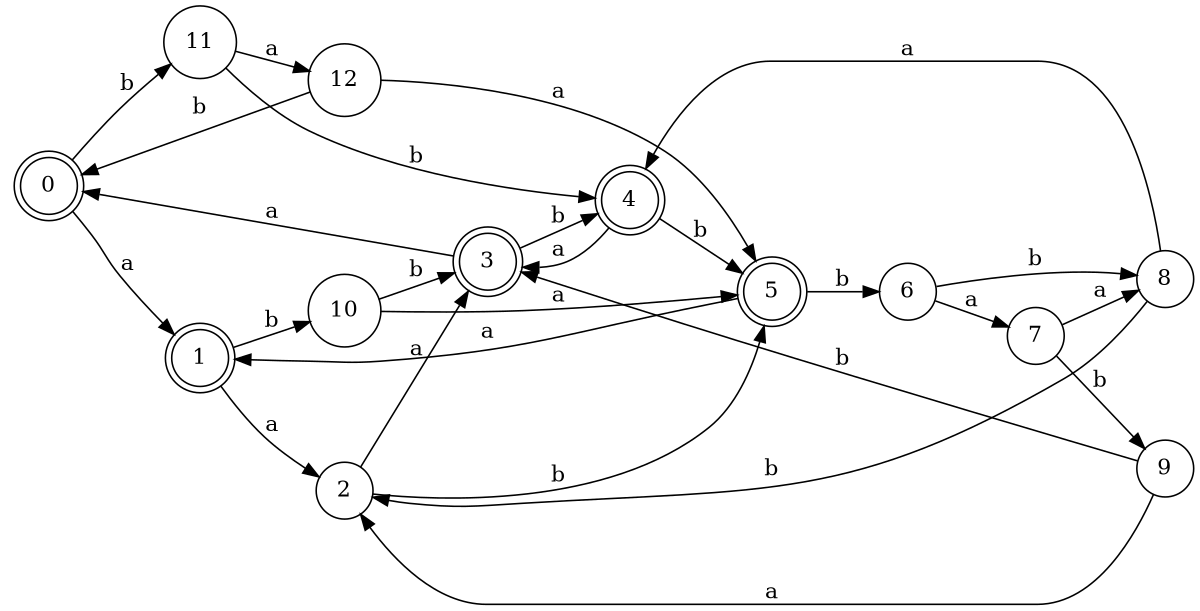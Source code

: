 digraph n11_2 {
__start0 [label="" shape="none"];

rankdir=LR;
size="8,5";

s0 [style="rounded,filled", color="black", fillcolor="white" shape="doublecircle", label="0"];
s1 [style="rounded,filled", color="black", fillcolor="white" shape="doublecircle", label="1"];
s2 [style="filled", color="black", fillcolor="white" shape="circle", label="2"];
s3 [style="rounded,filled", color="black", fillcolor="white" shape="doublecircle", label="3"];
s4 [style="rounded,filled", color="black", fillcolor="white" shape="doublecircle", label="4"];
s5 [style="rounded,filled", color="black", fillcolor="white" shape="doublecircle", label="5"];
s6 [style="filled", color="black", fillcolor="white" shape="circle", label="6"];
s7 [style="filled", color="black", fillcolor="white" shape="circle", label="7"];
s8 [style="filled", color="black", fillcolor="white" shape="circle", label="8"];
s9 [style="filled", color="black", fillcolor="white" shape="circle", label="9"];
s10 [style="filled", color="black", fillcolor="white" shape="circle", label="10"];
s11 [style="filled", color="black", fillcolor="white" shape="circle", label="11"];
s12 [style="filled", color="black", fillcolor="white" shape="circle", label="12"];
s0 -> s1 [label="a"];
s0 -> s11 [label="b"];
s1 -> s2 [label="a"];
s1 -> s10 [label="b"];
s2 -> s3 [label="a"];
s2 -> s5 [label="b"];
s3 -> s0 [label="a"];
s3 -> s4 [label="b"];
s4 -> s3 [label="a"];
s4 -> s5 [label="b"];
s5 -> s1 [label="a"];
s5 -> s6 [label="b"];
s6 -> s7 [label="a"];
s6 -> s8 [label="b"];
s7 -> s8 [label="a"];
s7 -> s9 [label="b"];
s8 -> s4 [label="a"];
s8 -> s2 [label="b"];
s9 -> s2 [label="a"];
s9 -> s3 [label="b"];
s10 -> s5 [label="a"];
s10 -> s3 [label="b"];
s11 -> s12 [label="a"];
s11 -> s4 [label="b"];
s12 -> s5 [label="a"];
s12 -> s0 [label="b"];

}